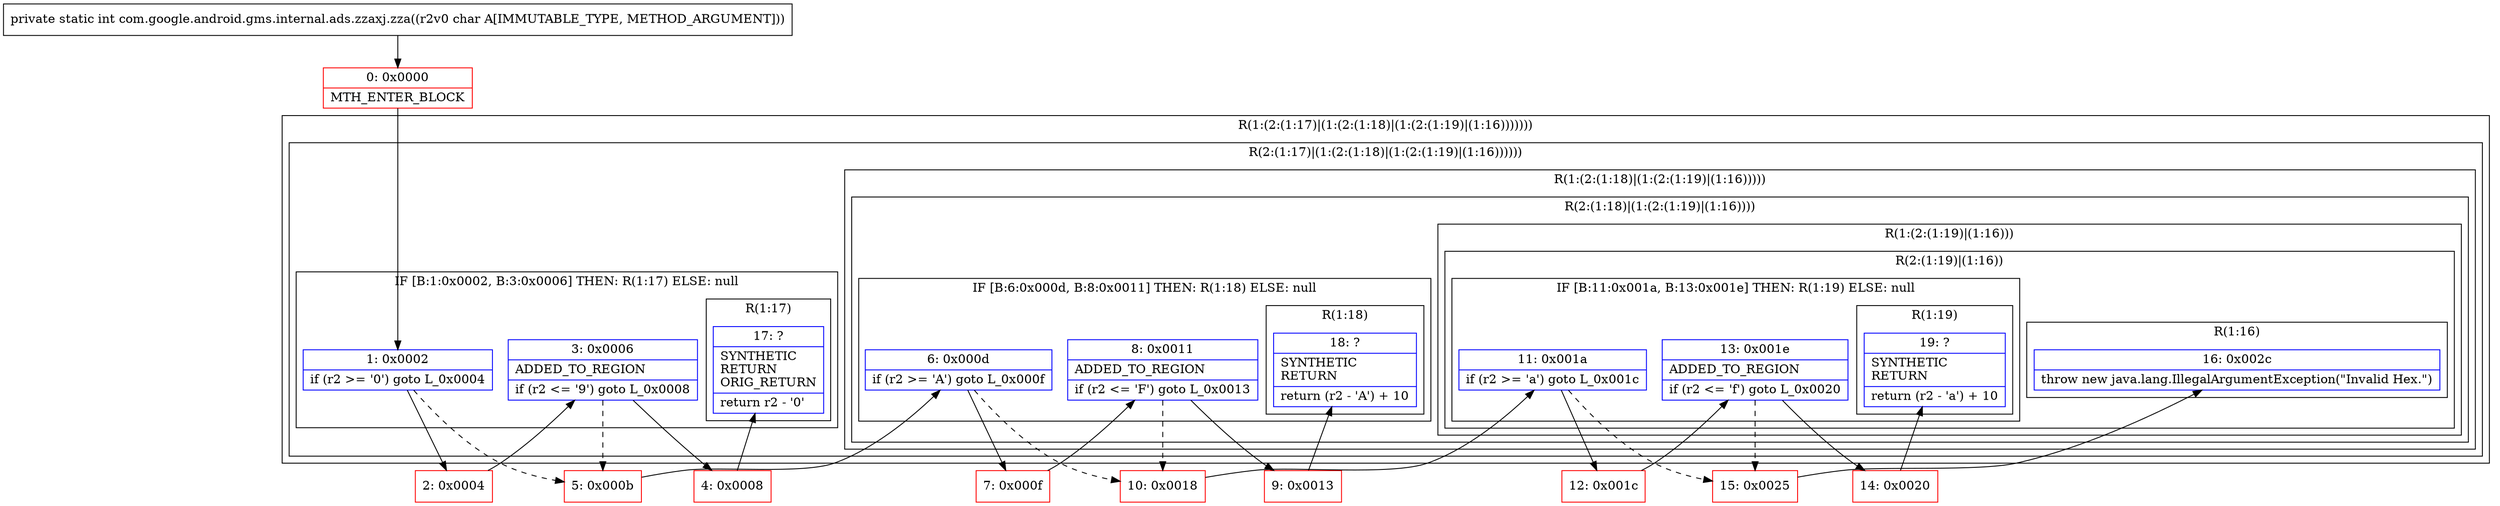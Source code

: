 digraph "CFG forcom.google.android.gms.internal.ads.zzaxj.zza(C)I" {
subgraph cluster_Region_1029943393 {
label = "R(1:(2:(1:17)|(1:(2:(1:18)|(1:(2:(1:19)|(1:16)))))))";
node [shape=record,color=blue];
subgraph cluster_Region_1234426022 {
label = "R(2:(1:17)|(1:(2:(1:18)|(1:(2:(1:19)|(1:16))))))";
node [shape=record,color=blue];
subgraph cluster_IfRegion_2021884032 {
label = "IF [B:1:0x0002, B:3:0x0006] THEN: R(1:17) ELSE: null";
node [shape=record,color=blue];
Node_1 [shape=record,label="{1\:\ 0x0002|if (r2 \>= '0') goto L_0x0004\l}"];
Node_3 [shape=record,label="{3\:\ 0x0006|ADDED_TO_REGION\l|if (r2 \<= '9') goto L_0x0008\l}"];
subgraph cluster_Region_1708567525 {
label = "R(1:17)";
node [shape=record,color=blue];
Node_17 [shape=record,label="{17\:\ ?|SYNTHETIC\lRETURN\lORIG_RETURN\l|return r2 \- '0'\l}"];
}
}
subgraph cluster_Region_1167519622 {
label = "R(1:(2:(1:18)|(1:(2:(1:19)|(1:16)))))";
node [shape=record,color=blue];
subgraph cluster_Region_311908730 {
label = "R(2:(1:18)|(1:(2:(1:19)|(1:16))))";
node [shape=record,color=blue];
subgraph cluster_IfRegion_1995725864 {
label = "IF [B:6:0x000d, B:8:0x0011] THEN: R(1:18) ELSE: null";
node [shape=record,color=blue];
Node_6 [shape=record,label="{6\:\ 0x000d|if (r2 \>= 'A') goto L_0x000f\l}"];
Node_8 [shape=record,label="{8\:\ 0x0011|ADDED_TO_REGION\l|if (r2 \<= 'F') goto L_0x0013\l}"];
subgraph cluster_Region_640501904 {
label = "R(1:18)";
node [shape=record,color=blue];
Node_18 [shape=record,label="{18\:\ ?|SYNTHETIC\lRETURN\l|return (r2 \- 'A') + 10\l}"];
}
}
subgraph cluster_Region_1412786444 {
label = "R(1:(2:(1:19)|(1:16)))";
node [shape=record,color=blue];
subgraph cluster_Region_2093069945 {
label = "R(2:(1:19)|(1:16))";
node [shape=record,color=blue];
subgraph cluster_IfRegion_679518421 {
label = "IF [B:11:0x001a, B:13:0x001e] THEN: R(1:19) ELSE: null";
node [shape=record,color=blue];
Node_11 [shape=record,label="{11\:\ 0x001a|if (r2 \>= 'a') goto L_0x001c\l}"];
Node_13 [shape=record,label="{13\:\ 0x001e|ADDED_TO_REGION\l|if (r2 \<= 'f') goto L_0x0020\l}"];
subgraph cluster_Region_1680151709 {
label = "R(1:19)";
node [shape=record,color=blue];
Node_19 [shape=record,label="{19\:\ ?|SYNTHETIC\lRETURN\l|return (r2 \- 'a') + 10\l}"];
}
}
subgraph cluster_Region_463957020 {
label = "R(1:16)";
node [shape=record,color=blue];
Node_16 [shape=record,label="{16\:\ 0x002c|throw new java.lang.IllegalArgumentException(\"Invalid Hex.\")\l}"];
}
}
}
}
}
}
}
Node_0 [shape=record,color=red,label="{0\:\ 0x0000|MTH_ENTER_BLOCK\l}"];
Node_2 [shape=record,color=red,label="{2\:\ 0x0004}"];
Node_4 [shape=record,color=red,label="{4\:\ 0x0008}"];
Node_5 [shape=record,color=red,label="{5\:\ 0x000b}"];
Node_7 [shape=record,color=red,label="{7\:\ 0x000f}"];
Node_9 [shape=record,color=red,label="{9\:\ 0x0013}"];
Node_10 [shape=record,color=red,label="{10\:\ 0x0018}"];
Node_12 [shape=record,color=red,label="{12\:\ 0x001c}"];
Node_14 [shape=record,color=red,label="{14\:\ 0x0020}"];
Node_15 [shape=record,color=red,label="{15\:\ 0x0025}"];
MethodNode[shape=record,label="{private static int com.google.android.gms.internal.ads.zzaxj.zza((r2v0 char A[IMMUTABLE_TYPE, METHOD_ARGUMENT])) }"];
MethodNode -> Node_0;
Node_1 -> Node_2;
Node_1 -> Node_5[style=dashed];
Node_3 -> Node_4;
Node_3 -> Node_5[style=dashed];
Node_6 -> Node_7;
Node_6 -> Node_10[style=dashed];
Node_8 -> Node_9;
Node_8 -> Node_10[style=dashed];
Node_11 -> Node_12;
Node_11 -> Node_15[style=dashed];
Node_13 -> Node_14;
Node_13 -> Node_15[style=dashed];
Node_0 -> Node_1;
Node_2 -> Node_3;
Node_4 -> Node_17;
Node_5 -> Node_6;
Node_7 -> Node_8;
Node_9 -> Node_18;
Node_10 -> Node_11;
Node_12 -> Node_13;
Node_14 -> Node_19;
Node_15 -> Node_16;
}

